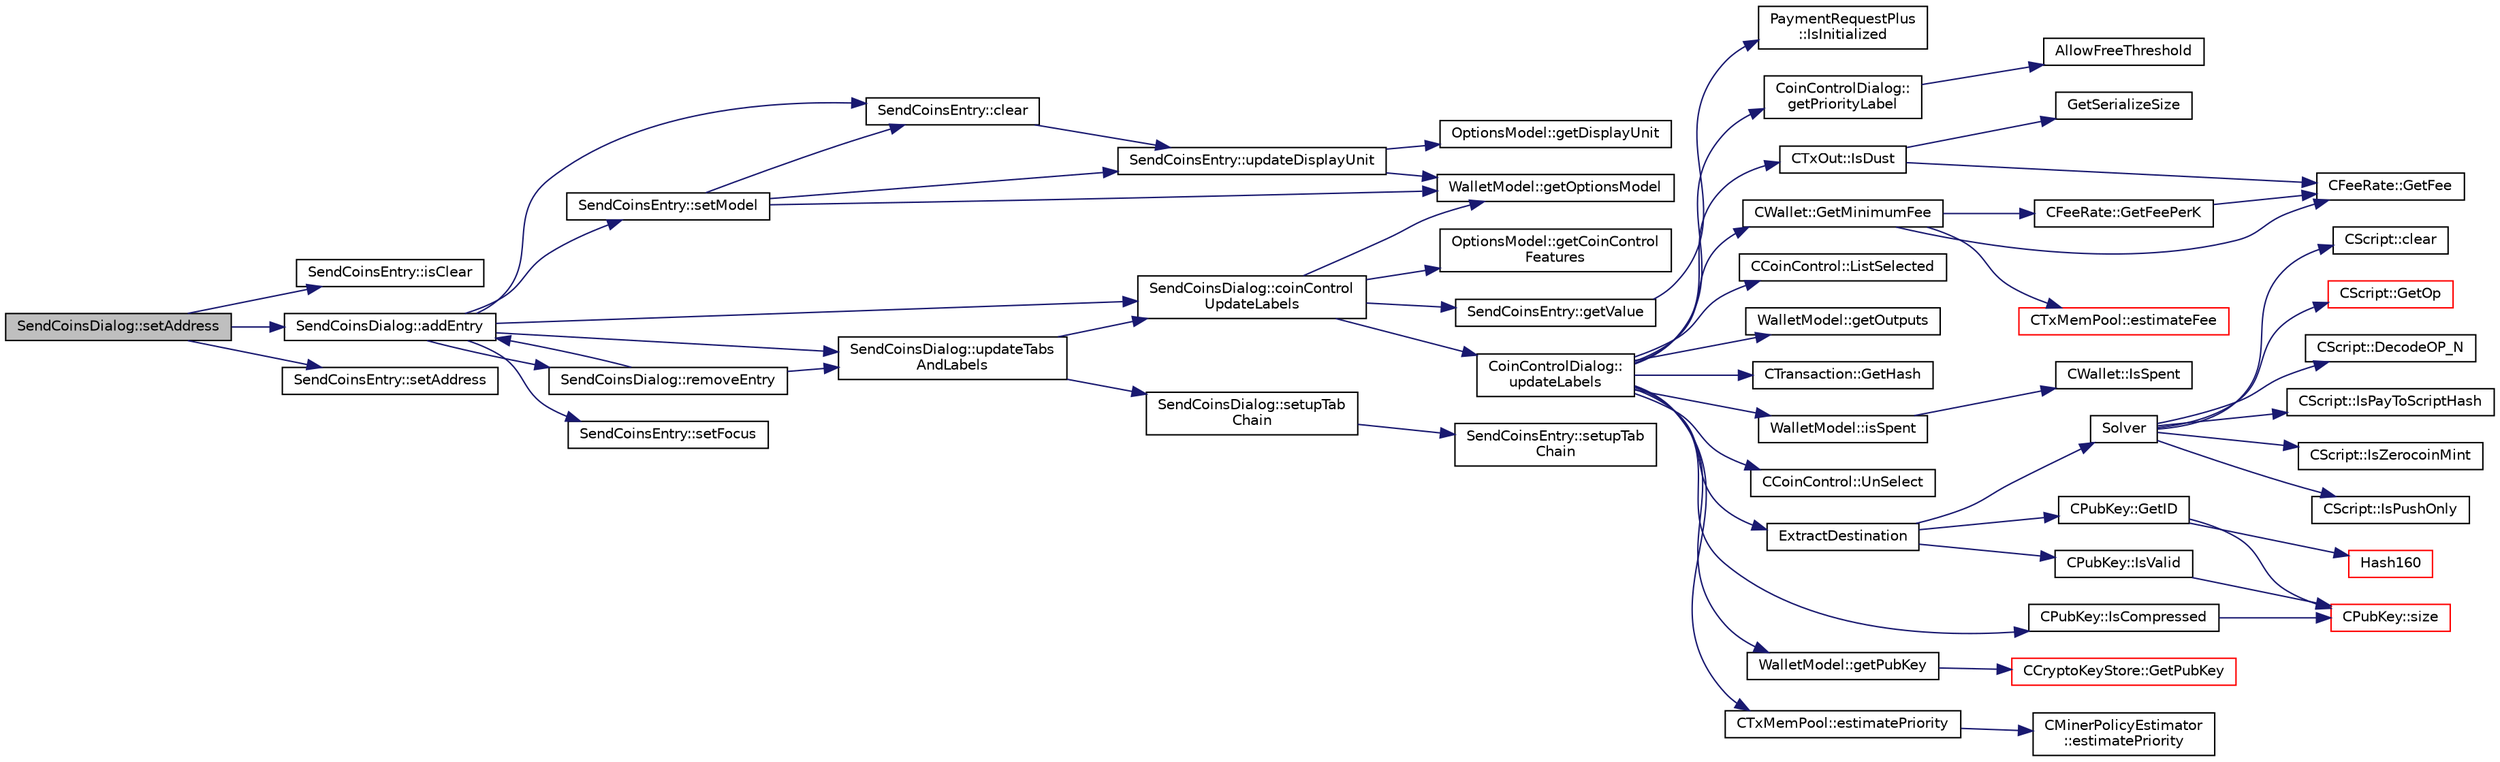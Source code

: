 digraph "SendCoinsDialog::setAddress"
{
  edge [fontname="Helvetica",fontsize="10",labelfontname="Helvetica",labelfontsize="10"];
  node [fontname="Helvetica",fontsize="10",shape=record];
  rankdir="LR";
  Node1267 [label="SendCoinsDialog::setAddress",height=0.2,width=0.4,color="black", fillcolor="grey75", style="filled", fontcolor="black"];
  Node1267 -> Node1268 [color="midnightblue",fontsize="10",style="solid",fontname="Helvetica"];
  Node1268 [label="SendCoinsEntry::isClear",height=0.2,width=0.4,color="black", fillcolor="white", style="filled",URL="$class_send_coins_entry.html#a1dcce9480364868dfd0bb8782e039e57",tooltip="Return whether the entry is still empty and unedited. "];
  Node1267 -> Node1269 [color="midnightblue",fontsize="10",style="solid",fontname="Helvetica"];
  Node1269 [label="SendCoinsDialog::addEntry",height=0.2,width=0.4,color="black", fillcolor="white", style="filled",URL="$class_send_coins_dialog.html#a3d680a76b967641115c6ff2fa83fb62a"];
  Node1269 -> Node1270 [color="midnightblue",fontsize="10",style="solid",fontname="Helvetica"];
  Node1270 [label="SendCoinsEntry::setModel",height=0.2,width=0.4,color="black", fillcolor="white", style="filled",URL="$class_send_coins_entry.html#a831f8f9a63acd77b7d66d5393e12310b"];
  Node1270 -> Node1271 [color="midnightblue",fontsize="10",style="solid",fontname="Helvetica"];
  Node1271 [label="WalletModel::getOptionsModel",height=0.2,width=0.4,color="black", fillcolor="white", style="filled",URL="$class_wallet_model.html#a96d53e56b3f8f07537ea2523f7a7d300"];
  Node1270 -> Node1272 [color="midnightblue",fontsize="10",style="solid",fontname="Helvetica"];
  Node1272 [label="SendCoinsEntry::updateDisplayUnit",height=0.2,width=0.4,color="black", fillcolor="white", style="filled",URL="$class_send_coins_entry.html#a6ff4bd5b370545bcfd6214e866ee33f3"];
  Node1272 -> Node1271 [color="midnightblue",fontsize="10",style="solid",fontname="Helvetica"];
  Node1272 -> Node1273 [color="midnightblue",fontsize="10",style="solid",fontname="Helvetica"];
  Node1273 [label="OptionsModel::getDisplayUnit",height=0.2,width=0.4,color="black", fillcolor="white", style="filled",URL="$class_options_model.html#a3b6e4d4ef42be3aaba315b8cd14f468e"];
  Node1270 -> Node1274 [color="midnightblue",fontsize="10",style="solid",fontname="Helvetica"];
  Node1274 [label="SendCoinsEntry::clear",height=0.2,width=0.4,color="black", fillcolor="white", style="filled",URL="$class_send_coins_entry.html#abff66fcd456c82144e7a2c410f5082ac"];
  Node1274 -> Node1272 [color="midnightblue",fontsize="10",style="solid",fontname="Helvetica"];
  Node1269 -> Node1275 [color="midnightblue",fontsize="10",style="solid",fontname="Helvetica"];
  Node1275 [label="SendCoinsDialog::removeEntry",height=0.2,width=0.4,color="black", fillcolor="white", style="filled",URL="$class_send_coins_dialog.html#aabd82a79bd2358493f36425f1d62136b"];
  Node1275 -> Node1269 [color="midnightblue",fontsize="10",style="solid",fontname="Helvetica"];
  Node1275 -> Node1276 [color="midnightblue",fontsize="10",style="solid",fontname="Helvetica"];
  Node1276 [label="SendCoinsDialog::updateTabs\lAndLabels",height=0.2,width=0.4,color="black", fillcolor="white", style="filled",URL="$class_send_coins_dialog.html#a3b834c739f7d02d8086a2bf58525c5f0"];
  Node1276 -> Node1277 [color="midnightblue",fontsize="10",style="solid",fontname="Helvetica"];
  Node1277 [label="SendCoinsDialog::setupTab\lChain",height=0.2,width=0.4,color="black", fillcolor="white", style="filled",URL="$class_send_coins_dialog.html#a689658987f2af0896f25bf37bb945d91",tooltip="Set up the tab chain manually, as Qt messes up the tab chain by default in some cases (issue https://..."];
  Node1277 -> Node1278 [color="midnightblue",fontsize="10",style="solid",fontname="Helvetica"];
  Node1278 [label="SendCoinsEntry::setupTab\lChain",height=0.2,width=0.4,color="black", fillcolor="white", style="filled",URL="$class_send_coins_entry.html#aa431a0bf53174b3a012fe224e472bc13",tooltip="Set up the tab chain manually, as Qt messes up the tab chain by default in some cases (issue https://..."];
  Node1276 -> Node1279 [color="midnightblue",fontsize="10",style="solid",fontname="Helvetica"];
  Node1279 [label="SendCoinsDialog::coinControl\lUpdateLabels",height=0.2,width=0.4,color="black", fillcolor="white", style="filled",URL="$class_send_coins_dialog.html#ae4f429aabcaf309aa314b90049be2a74"];
  Node1279 -> Node1271 [color="midnightblue",fontsize="10",style="solid",fontname="Helvetica"];
  Node1279 -> Node1280 [color="midnightblue",fontsize="10",style="solid",fontname="Helvetica"];
  Node1280 [label="OptionsModel::getCoinControl\lFeatures",height=0.2,width=0.4,color="black", fillcolor="white", style="filled",URL="$class_options_model.html#ace6c871068f613aee277e37bfdc988c0"];
  Node1279 -> Node1281 [color="midnightblue",fontsize="10",style="solid",fontname="Helvetica"];
  Node1281 [label="SendCoinsEntry::getValue",height=0.2,width=0.4,color="black", fillcolor="white", style="filled",URL="$class_send_coins_entry.html#af36fb0ed9e2e07079c1a982b31e793c8"];
  Node1281 -> Node1282 [color="midnightblue",fontsize="10",style="solid",fontname="Helvetica"];
  Node1282 [label="PaymentRequestPlus\l::IsInitialized",height=0.2,width=0.4,color="black", fillcolor="white", style="filled",URL="$class_payment_request_plus.html#aa3d8c57af7c7bc4ffbc31da32e5a40a6"];
  Node1279 -> Node1283 [color="midnightblue",fontsize="10",style="solid",fontname="Helvetica"];
  Node1283 [label="CoinControlDialog::\lupdateLabels",height=0.2,width=0.4,color="black", fillcolor="white", style="filled",URL="$class_coin_control_dialog.html#a4fc60e89b097952ff22dc0f9c58c87d9"];
  Node1283 -> Node1284 [color="midnightblue",fontsize="10",style="solid",fontname="Helvetica"];
  Node1284 [label="CTxOut::IsDust",height=0.2,width=0.4,color="black", fillcolor="white", style="filled",URL="$class_c_tx_out.html#ad4440670c7b3a59b46fa44f2f032ded8"];
  Node1284 -> Node1285 [color="midnightblue",fontsize="10",style="solid",fontname="Helvetica"];
  Node1285 [label="GetSerializeSize",height=0.2,width=0.4,color="black", fillcolor="white", style="filled",URL="$serialize_8h.html#a48239e478ae730373d1984fe304ca025"];
  Node1284 -> Node1286 [color="midnightblue",fontsize="10",style="solid",fontname="Helvetica"];
  Node1286 [label="CFeeRate::GetFee",height=0.2,width=0.4,color="black", fillcolor="white", style="filled",URL="$class_c_fee_rate.html#a6a3aef64120ef51ac921318282404b0e"];
  Node1283 -> Node1287 [color="midnightblue",fontsize="10",style="solid",fontname="Helvetica"];
  Node1287 [label="CCoinControl::ListSelected",height=0.2,width=0.4,color="black", fillcolor="white", style="filled",URL="$class_c_coin_control.html#a176b3a32b5f623fe25b8e61ca561422e"];
  Node1283 -> Node1288 [color="midnightblue",fontsize="10",style="solid",fontname="Helvetica"];
  Node1288 [label="WalletModel::getOutputs",height=0.2,width=0.4,color="black", fillcolor="white", style="filled",URL="$class_wallet_model.html#a5237ea4d9724807a05e2944e5ce6f181"];
  Node1283 -> Node1289 [color="midnightblue",fontsize="10",style="solid",fontname="Helvetica"];
  Node1289 [label="CTransaction::GetHash",height=0.2,width=0.4,color="black", fillcolor="white", style="filled",URL="$class_c_transaction.html#a7efd1379de830341417c0bfa23a149aa"];
  Node1283 -> Node1290 [color="midnightblue",fontsize="10",style="solid",fontname="Helvetica"];
  Node1290 [label="WalletModel::isSpent",height=0.2,width=0.4,color="black", fillcolor="white", style="filled",URL="$class_wallet_model.html#acb24dd4388e6daef526667fb365a57b1"];
  Node1290 -> Node1291 [color="midnightblue",fontsize="10",style="solid",fontname="Helvetica"];
  Node1291 [label="CWallet::IsSpent",height=0.2,width=0.4,color="black", fillcolor="white", style="filled",URL="$group__map_wallet.html#ga6adcf1c224ed3c3fe4b0b19f6fca75d8",tooltip="Outpoint is spent if any non-conflicted transaction spends it: "];
  Node1283 -> Node1292 [color="midnightblue",fontsize="10",style="solid",fontname="Helvetica"];
  Node1292 [label="CCoinControl::UnSelect",height=0.2,width=0.4,color="black", fillcolor="white", style="filled",URL="$class_c_coin_control.html#a7f9b8135840df5907bc49a4c5cb19ba4"];
  Node1283 -> Node1293 [color="midnightblue",fontsize="10",style="solid",fontname="Helvetica"];
  Node1293 [label="ExtractDestination",height=0.2,width=0.4,color="black", fillcolor="white", style="filled",URL="$standard_8cpp.html#a951f7e601746ae076afdf3169ecca2fc"];
  Node1293 -> Node1294 [color="midnightblue",fontsize="10",style="solid",fontname="Helvetica"];
  Node1294 [label="Solver",height=0.2,width=0.4,color="black", fillcolor="white", style="filled",URL="$standard_8cpp.html#a6ee6be50bff44464e905680c6fcee6dc",tooltip="Return public keys or hashes from scriptPubKey, for &#39;standard&#39; transaction types. ..."];
  Node1294 -> Node1295 [color="midnightblue",fontsize="10",style="solid",fontname="Helvetica"];
  Node1295 [label="CScript::IsPayToScriptHash",height=0.2,width=0.4,color="black", fillcolor="white", style="filled",URL="$class_c_script.html#a0c3729c606d318923dc06f95d85a0971"];
  Node1294 -> Node1296 [color="midnightblue",fontsize="10",style="solid",fontname="Helvetica"];
  Node1296 [label="CScript::IsZerocoinMint",height=0.2,width=0.4,color="black", fillcolor="white", style="filled",URL="$class_c_script.html#aadeaf93bd9c00abc9e20d082051adac8"];
  Node1294 -> Node1297 [color="midnightblue",fontsize="10",style="solid",fontname="Helvetica"];
  Node1297 [label="CScript::IsPushOnly",height=0.2,width=0.4,color="black", fillcolor="white", style="filled",URL="$class_c_script.html#a090905f875fa5a40e616b319de8e973f",tooltip="Called by IsStandardTx and P2SH/BIP62 VerifyScript (which makes it consensus-critical). "];
  Node1294 -> Node1298 [color="midnightblue",fontsize="10",style="solid",fontname="Helvetica"];
  Node1298 [label="CScript::clear",height=0.2,width=0.4,color="black", fillcolor="white", style="filled",URL="$class_c_script.html#a7b2baf842621f07c4939408acf63377c"];
  Node1294 -> Node1299 [color="midnightblue",fontsize="10",style="solid",fontname="Helvetica"];
  Node1299 [label="CScript::GetOp",height=0.2,width=0.4,color="red", fillcolor="white", style="filled",URL="$class_c_script.html#a94635ed93d8d244ec3acfa83f9ecfe5f"];
  Node1294 -> Node1303 [color="midnightblue",fontsize="10",style="solid",fontname="Helvetica"];
  Node1303 [label="CScript::DecodeOP_N",height=0.2,width=0.4,color="black", fillcolor="white", style="filled",URL="$class_c_script.html#a7f975fca06b3e9a17da8ba23c7647e2e",tooltip="Encode/decode small integers: "];
  Node1293 -> Node1304 [color="midnightblue",fontsize="10",style="solid",fontname="Helvetica"];
  Node1304 [label="CPubKey::IsValid",height=0.2,width=0.4,color="black", fillcolor="white", style="filled",URL="$class_c_pub_key.html#a4fa94293cf8577fd039b9a133f6c7f30"];
  Node1304 -> Node1305 [color="midnightblue",fontsize="10",style="solid",fontname="Helvetica"];
  Node1305 [label="CPubKey::size",height=0.2,width=0.4,color="red", fillcolor="white", style="filled",URL="$class_c_pub_key.html#a6bb28fcf0a5f799c69f5b7269363b309",tooltip="Simple read-only vector-like interface to the pubkey data. "];
  Node1293 -> Node1307 [color="midnightblue",fontsize="10",style="solid",fontname="Helvetica"];
  Node1307 [label="CPubKey::GetID",height=0.2,width=0.4,color="black", fillcolor="white", style="filled",URL="$class_c_pub_key.html#a2675f7e6f72eff68e7a5227289feb021",tooltip="Get the KeyID of this public key (hash of its serialization) "];
  Node1307 -> Node1308 [color="midnightblue",fontsize="10",style="solid",fontname="Helvetica"];
  Node1308 [label="Hash160",height=0.2,width=0.4,color="red", fillcolor="white", style="filled",URL="$hash_8h.html#a4490f70ddae16e9e48460a0416a48a6b",tooltip="Compute the 160-bit hash an object. "];
  Node1307 -> Node1305 [color="midnightblue",fontsize="10",style="solid",fontname="Helvetica"];
  Node1283 -> Node1314 [color="midnightblue",fontsize="10",style="solid",fontname="Helvetica"];
  Node1314 [label="WalletModel::getPubKey",height=0.2,width=0.4,color="black", fillcolor="white", style="filled",URL="$class_wallet_model.html#abe0b4462654768f301d1f758f7907ca2"];
  Node1314 -> Node1315 [color="midnightblue",fontsize="10",style="solid",fontname="Helvetica"];
  Node1315 [label="CCryptoKeyStore::GetPubKey",height=0.2,width=0.4,color="red", fillcolor="white", style="filled",URL="$class_c_crypto_key_store.html#a20b474adfe6900bb36cd4fd6f9c31380"];
  Node1283 -> Node1323 [color="midnightblue",fontsize="10",style="solid",fontname="Helvetica"];
  Node1323 [label="CPubKey::IsCompressed",height=0.2,width=0.4,color="black", fillcolor="white", style="filled",URL="$class_c_pub_key.html#a25f8b70340ad20ddab0f80ec4cee9396",tooltip="Check whether this is a compressed public key. "];
  Node1323 -> Node1305 [color="midnightblue",fontsize="10",style="solid",fontname="Helvetica"];
  Node1283 -> Node1324 [color="midnightblue",fontsize="10",style="solid",fontname="Helvetica"];
  Node1324 [label="CTxMemPool::estimatePriority",height=0.2,width=0.4,color="black", fillcolor="white", style="filled",URL="$class_c_tx_mem_pool.html#a225378304025c093d2dc5fcb754ade3b",tooltip="Estimate priority needed to get into the next nBlocks. "];
  Node1324 -> Node1325 [color="midnightblue",fontsize="10",style="solid",fontname="Helvetica"];
  Node1325 [label="CMinerPolicyEstimator\l::estimatePriority",height=0.2,width=0.4,color="black", fillcolor="white", style="filled",URL="$class_c_miner_policy_estimator.html#ae9bb4813622680e6e3b48ea8c0ce41b6"];
  Node1283 -> Node1326 [color="midnightblue",fontsize="10",style="solid",fontname="Helvetica"];
  Node1326 [label="CoinControlDialog::\lgetPriorityLabel",height=0.2,width=0.4,color="black", fillcolor="white", style="filled",URL="$class_coin_control_dialog.html#a82c553c068d383edb52e2c239642d8e4"];
  Node1326 -> Node1327 [color="midnightblue",fontsize="10",style="solid",fontname="Helvetica"];
  Node1327 [label="AllowFreeThreshold",height=0.2,width=0.4,color="black", fillcolor="white", style="filled",URL="$txmempool_8h.html#a51bd4734f99121bdc24323fd5aebacc3"];
  Node1283 -> Node1328 [color="midnightblue",fontsize="10",style="solid",fontname="Helvetica"];
  Node1328 [label="CWallet::GetMinimumFee",height=0.2,width=0.4,color="black", fillcolor="white", style="filled",URL="$group___actions.html#ga64a76474added26d9fbf904b5dd978a8"];
  Node1328 -> Node1286 [color="midnightblue",fontsize="10",style="solid",fontname="Helvetica"];
  Node1328 -> Node1329 [color="midnightblue",fontsize="10",style="solid",fontname="Helvetica"];
  Node1329 [label="CFeeRate::GetFeePerK",height=0.2,width=0.4,color="black", fillcolor="white", style="filled",URL="$class_c_fee_rate.html#ac772be79983433d442d6b871d2fb6e11"];
  Node1329 -> Node1286 [color="midnightblue",fontsize="10",style="solid",fontname="Helvetica"];
  Node1328 -> Node1330 [color="midnightblue",fontsize="10",style="solid",fontname="Helvetica"];
  Node1330 [label="CTxMemPool::estimateFee",height=0.2,width=0.4,color="red", fillcolor="white", style="filled",URL="$class_c_tx_mem_pool.html#a32dd66c128330aed86865c8a61857c6c",tooltip="Estimate fee rate needed to get into the next nBlocks. "];
  Node1269 -> Node1279 [color="midnightblue",fontsize="10",style="solid",fontname="Helvetica"];
  Node1269 -> Node1276 [color="midnightblue",fontsize="10",style="solid",fontname="Helvetica"];
  Node1269 -> Node1274 [color="midnightblue",fontsize="10",style="solid",fontname="Helvetica"];
  Node1269 -> Node1332 [color="midnightblue",fontsize="10",style="solid",fontname="Helvetica"];
  Node1332 [label="SendCoinsEntry::setFocus",height=0.2,width=0.4,color="black", fillcolor="white", style="filled",URL="$class_send_coins_entry.html#a0dcb8720f234165b37f8b45b035320cc"];
  Node1267 -> Node1333 [color="midnightblue",fontsize="10",style="solid",fontname="Helvetica"];
  Node1333 [label="SendCoinsEntry::setAddress",height=0.2,width=0.4,color="black", fillcolor="white", style="filled",URL="$class_send_coins_entry.html#a19aa4ce19ff25687203ac0790c241fee"];
}
